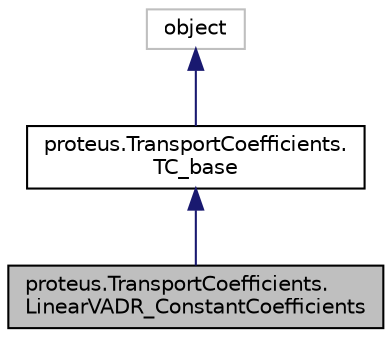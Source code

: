 digraph "proteus.TransportCoefficients.LinearVADR_ConstantCoefficients"
{
 // LATEX_PDF_SIZE
  edge [fontname="Helvetica",fontsize="10",labelfontname="Helvetica",labelfontsize="10"];
  node [fontname="Helvetica",fontsize="10",shape=record];
  Node1 [label="proteus.TransportCoefficients.\lLinearVADR_ConstantCoefficients",height=0.2,width=0.4,color="black", fillcolor="grey75", style="filled", fontcolor="black",tooltip="Linear advection-diffusion-reaction (single-component or uncoupled multi-component systems)"];
  Node2 -> Node1 [dir="back",color="midnightblue",fontsize="10",style="solid",fontname="Helvetica"];
  Node2 [label="proteus.TransportCoefficients.\lTC_base",height=0.2,width=0.4,color="black", fillcolor="white", style="filled",URL="$classproteus_1_1TransportCoefficients_1_1TC__base.html",tooltip="Base class for transport coefficients classes."];
  Node3 -> Node2 [dir="back",color="midnightblue",fontsize="10",style="solid",fontname="Helvetica"];
  Node3 [label="object",height=0.2,width=0.4,color="grey75", fillcolor="white", style="filled",tooltip=" "];
}
